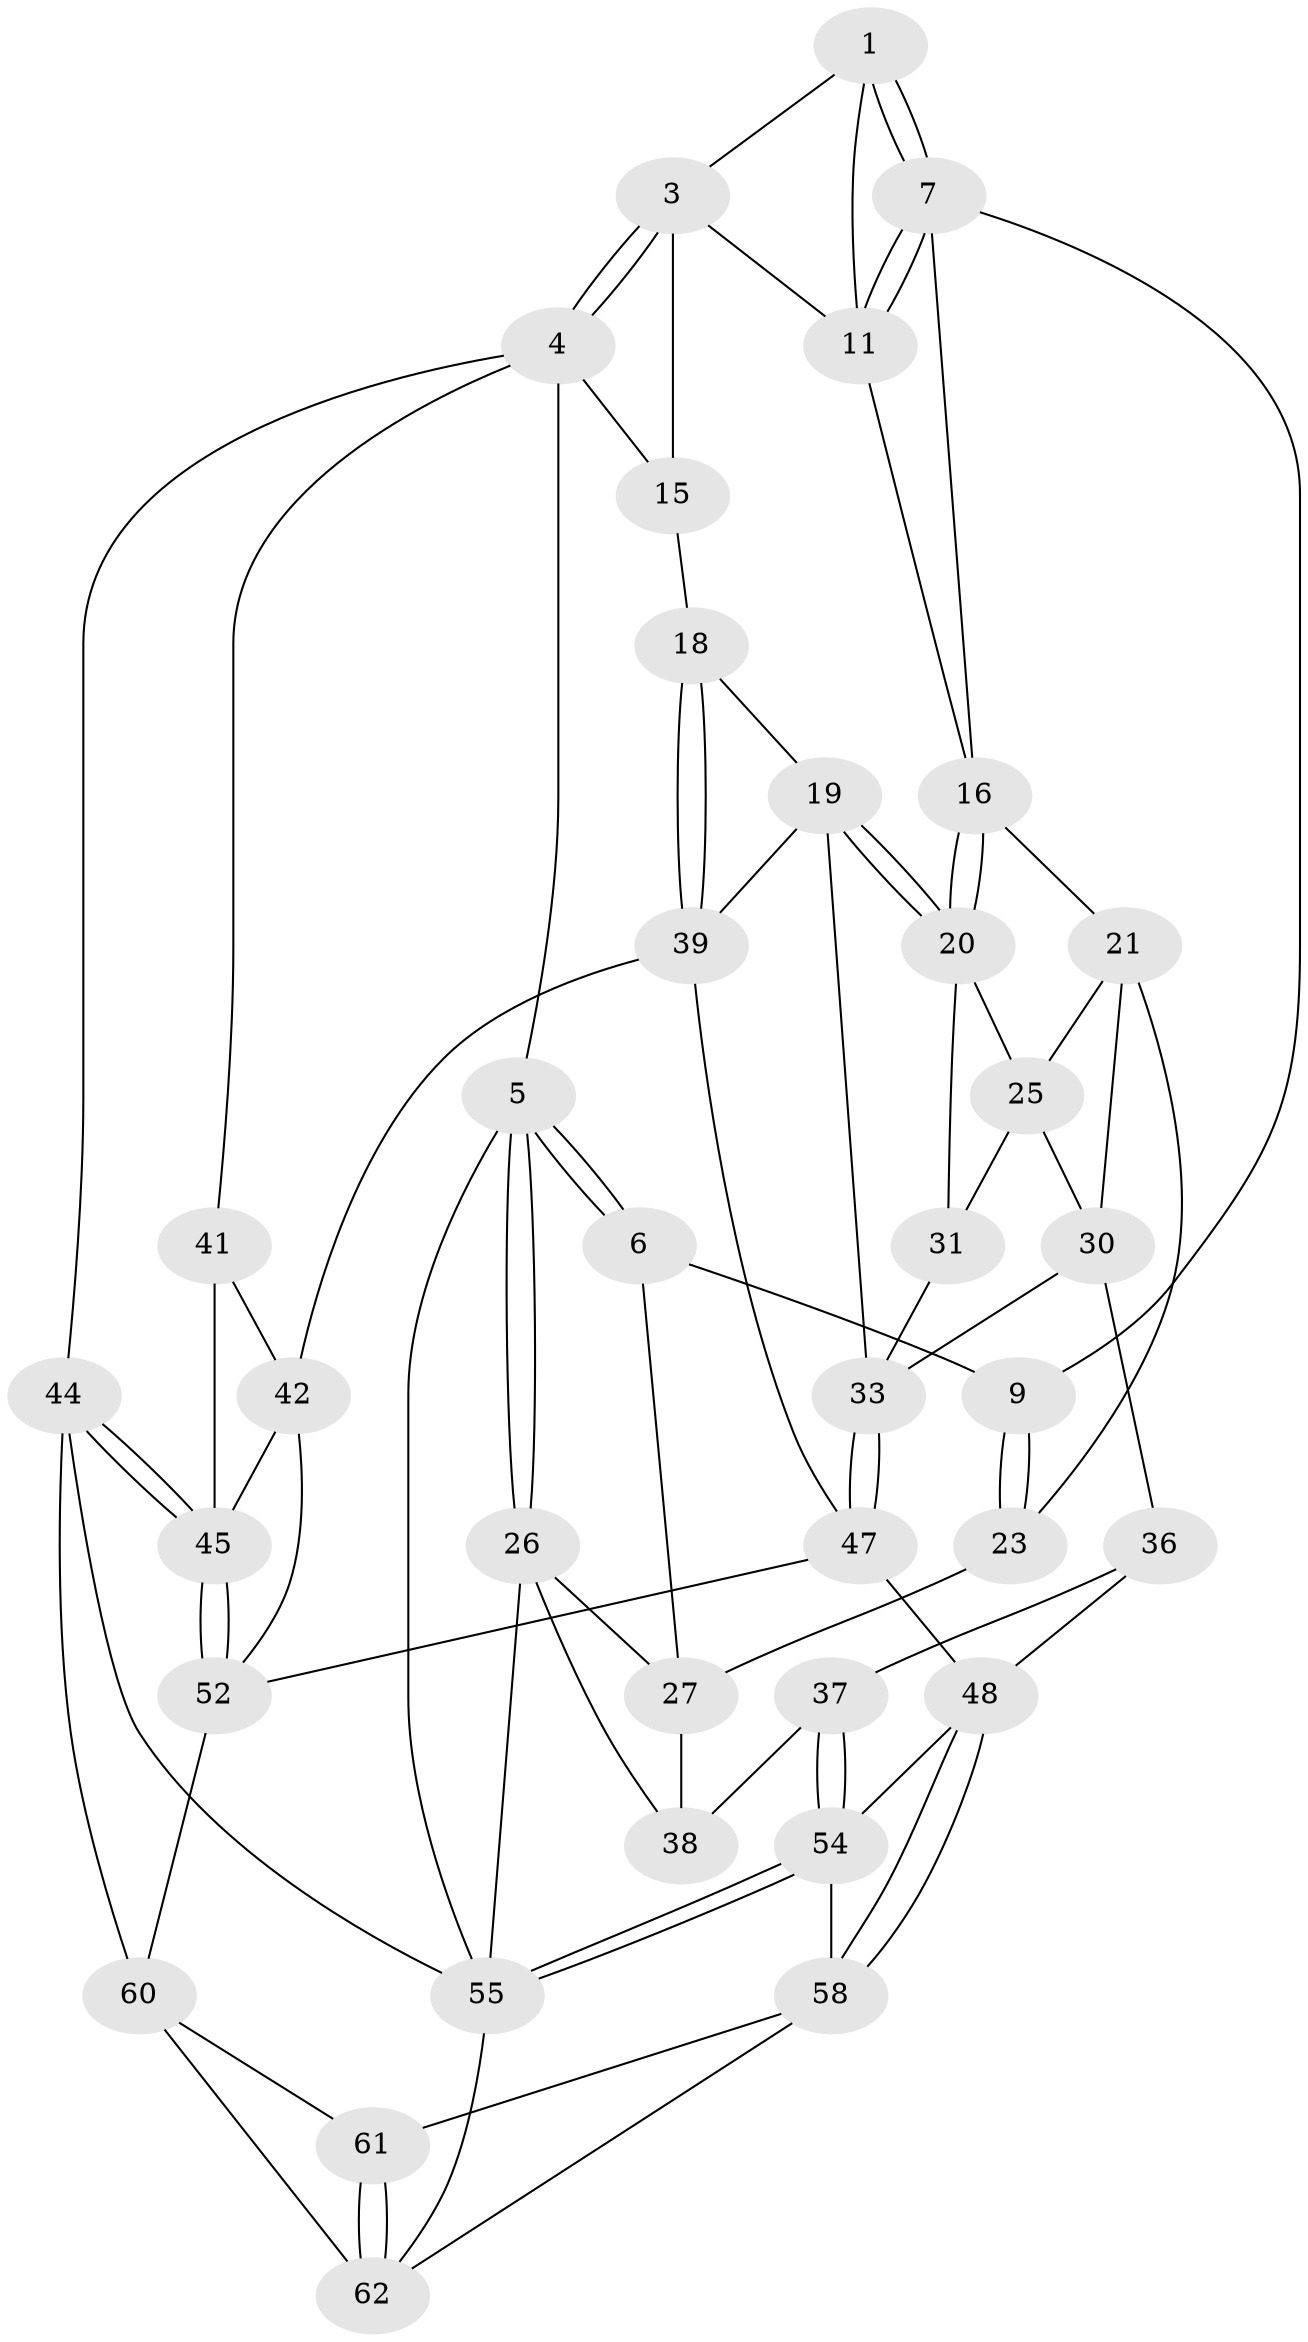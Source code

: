 // Generated by graph-tools (version 1.1) at 2025/24/03/03/25 07:24:32]
// undirected, 38 vertices, 87 edges
graph export_dot {
graph [start="1"]
  node [color=gray90,style=filled];
  1 [pos="+0.2732755722969436+0",super="+2"];
  3 [pos="+0.6913659738657615+0",super="+12"];
  4 [pos="+1+0",super="+14"];
  5 [pos="+0+0"];
  6 [pos="+0.2647063869414783+0",super="+10"];
  7 [pos="+0.32713301159748287+0.20028258888926187",super="+8"];
  9 [pos="+0.16317651044225526+0.2263618190008483"];
  11 [pos="+0.45817154942207833+0.006244330149863744",super="+13"];
  15 [pos="+0.8836981698475866+0.3051843367089369"];
  16 [pos="+0.5001766921470356+0.26254875880048784",super="+17"];
  18 [pos="+0.737833851057371+0.3727035390803971"];
  19 [pos="+0.6697571227767873+0.3847513768886751",super="+32"];
  20 [pos="+0.5835167204963304+0.3484889737415353",super="+24"];
  21 [pos="+0.34813132942537495+0.4028951617705051",super="+22"];
  23 [pos="+0.22437448328470502+0.4512146291646624"];
  25 [pos="+0.3997995846184949+0.43238363088894904",super="+29"];
  26 [pos="+0+0.2063671825943731",super="+40"];
  27 [pos="+0+0.22646573755613347",super="+28"];
  30 [pos="+0.3085969773056016+0.5239015602171817",super="+35"];
  31 [pos="+0.42785658250734676+0.5151647855403483"];
  33 [pos="+0.5179408346031+0.6167781425338987",super="+34"];
  36 [pos="+0.25969084804948006+0.7244670204669886"];
  37 [pos="+0.13321767389713102+0.719073188784992"];
  38 [pos="+0.08974553725316219+0.6900436300885396"];
  39 [pos="+0.740111906712877+0.6577481922370667",super="+43"];
  41 [pos="+1+0.4680006118282407"];
  42 [pos="+1+0.5616870249340049",super="+51"];
  44 [pos="+1+1"];
  45 [pos="+1+1",super="+46"];
  47 [pos="+0.5450187466251725+0.7386502841086536",super="+50"];
  48 [pos="+0.484070507352997+0.8050764263863417",super="+49"];
  52 [pos="+0.8008770052634739+0.8416492326684268",super="+53"];
  54 [pos="+0.1937026391776981+1",super="+57"];
  55 [pos="+0.1784737541045152+1",super="+56"];
  58 [pos="+0.49894785195039854+0.8680305007561394",super="+59"];
  60 [pos="+0.7150079665746695+0.9366752600360974",super="+63"];
  61 [pos="+0.5830056529104394+0.9185537977955412"];
  62 [pos="+0.4974413159448504+1",super="+64"];
  1 -- 7;
  1 -- 7;
  1 -- 3;
  1 -- 11;
  3 -- 4;
  3 -- 4;
  3 -- 15;
  3 -- 11;
  4 -- 5;
  4 -- 44;
  4 -- 41;
  4 -- 15;
  5 -- 6;
  5 -- 6;
  5 -- 26;
  5 -- 26;
  5 -- 55;
  6 -- 9;
  6 -- 27;
  7 -- 11;
  7 -- 11;
  7 -- 9;
  7 -- 16;
  9 -- 23;
  9 -- 23;
  11 -- 16;
  15 -- 18;
  16 -- 20;
  16 -- 20;
  16 -- 21;
  18 -- 19;
  18 -- 39;
  18 -- 39;
  19 -- 20;
  19 -- 20;
  19 -- 33;
  19 -- 39;
  20 -- 25;
  20 -- 31;
  21 -- 25;
  21 -- 30;
  21 -- 23;
  23 -- 27;
  25 -- 30;
  25 -- 31;
  26 -- 27;
  26 -- 38;
  26 -- 55;
  27 -- 38;
  30 -- 36;
  30 -- 33;
  31 -- 33;
  33 -- 47;
  33 -- 47;
  36 -- 37;
  36 -- 48;
  37 -- 38;
  37 -- 54;
  37 -- 54;
  39 -- 42;
  39 -- 47;
  41 -- 42;
  41 -- 45;
  42 -- 52;
  42 -- 45;
  44 -- 45;
  44 -- 45;
  44 -- 60;
  44 -- 55;
  45 -- 52;
  45 -- 52;
  47 -- 48;
  47 -- 52;
  48 -- 58;
  48 -- 58;
  48 -- 54;
  52 -- 60;
  54 -- 55;
  54 -- 55;
  54 -- 58;
  55 -- 62;
  58 -- 61;
  58 -- 62;
  60 -- 61;
  60 -- 62;
  61 -- 62;
  61 -- 62;
}

